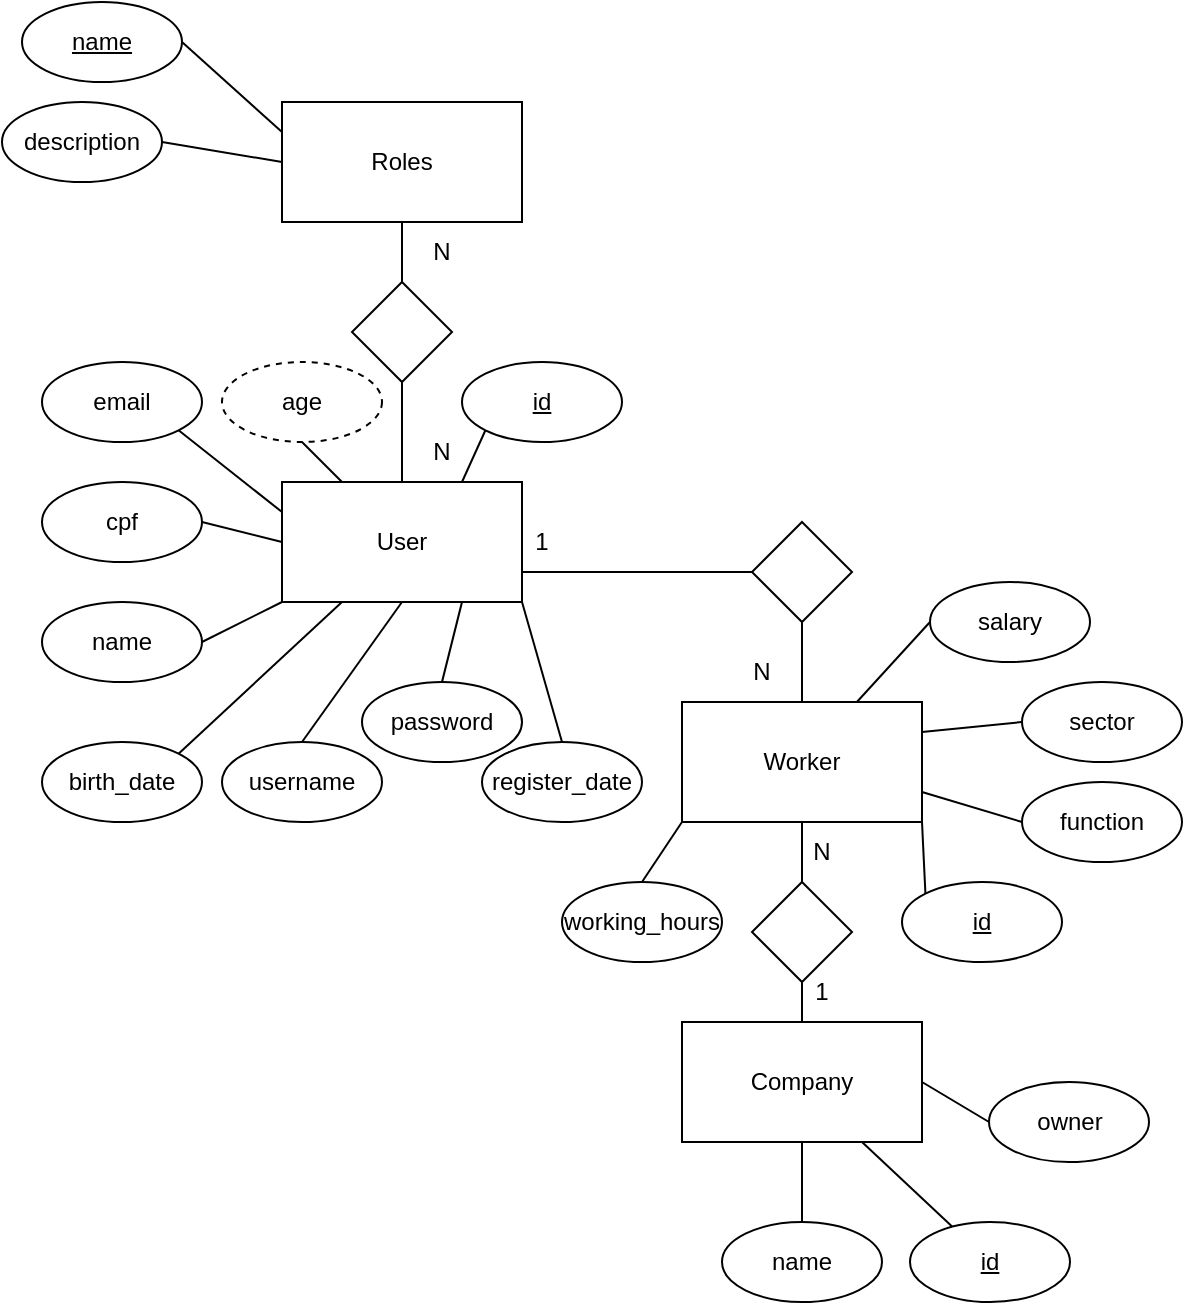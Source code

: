 <mxfile version="21.1.4" type="github">
  <diagram name="Página-1" id="2HrXvCDkFX0DEuUbTWAf">
    <mxGraphModel dx="1877" dy="581" grid="1" gridSize="10" guides="1" tooltips="1" connect="1" arrows="1" fold="1" page="1" pageScale="1" pageWidth="827" pageHeight="1169" math="0" shadow="0">
      <root>
        <mxCell id="0" />
        <mxCell id="1" parent="0" />
        <mxCell id="Am-JmtcmofWB1MtlpI0O-1" value="User" style="rounded=0;whiteSpace=wrap;html=1;" vertex="1" parent="1">
          <mxGeometry x="50" y="320" width="120" height="60" as="geometry" />
        </mxCell>
        <mxCell id="Am-JmtcmofWB1MtlpI0O-2" value="Roles" style="rounded=0;whiteSpace=wrap;html=1;" vertex="1" parent="1">
          <mxGeometry x="50" y="130" width="120" height="60" as="geometry" />
        </mxCell>
        <mxCell id="Am-JmtcmofWB1MtlpI0O-5" value="Company" style="rounded=0;whiteSpace=wrap;html=1;" vertex="1" parent="1">
          <mxGeometry x="250" y="590" width="120" height="60" as="geometry" />
        </mxCell>
        <mxCell id="Am-JmtcmofWB1MtlpI0O-7" value="&lt;u&gt;name&lt;/u&gt;" style="ellipse;whiteSpace=wrap;html=1;" vertex="1" parent="1">
          <mxGeometry x="-80" y="80" width="80" height="40" as="geometry" />
        </mxCell>
        <mxCell id="Am-JmtcmofWB1MtlpI0O-8" value="name" style="ellipse;whiteSpace=wrap;html=1;" vertex="1" parent="1">
          <mxGeometry x="-70" y="380" width="80" height="40" as="geometry" />
        </mxCell>
        <mxCell id="Am-JmtcmofWB1MtlpI0O-9" value="username" style="ellipse;whiteSpace=wrap;html=1;" vertex="1" parent="1">
          <mxGeometry x="20" y="450" width="80" height="40" as="geometry" />
        </mxCell>
        <mxCell id="Am-JmtcmofWB1MtlpI0O-10" value="email" style="ellipse;whiteSpace=wrap;html=1;" vertex="1" parent="1">
          <mxGeometry x="-70" y="260" width="80" height="40" as="geometry" />
        </mxCell>
        <mxCell id="Am-JmtcmofWB1MtlpI0O-11" value="cpf" style="ellipse;whiteSpace=wrap;html=1;" vertex="1" parent="1">
          <mxGeometry x="-70" y="320" width="80" height="40" as="geometry" />
        </mxCell>
        <mxCell id="Am-JmtcmofWB1MtlpI0O-12" value="password" style="ellipse;whiteSpace=wrap;html=1;" vertex="1" parent="1">
          <mxGeometry x="90" y="420" width="80" height="40" as="geometry" />
        </mxCell>
        <mxCell id="Am-JmtcmofWB1MtlpI0O-13" value="birth_date" style="ellipse;whiteSpace=wrap;html=1;" vertex="1" parent="1">
          <mxGeometry x="-70" y="450" width="80" height="40" as="geometry" />
        </mxCell>
        <mxCell id="Am-JmtcmofWB1MtlpI0O-14" value="name" style="ellipse;whiteSpace=wrap;html=1;" vertex="1" parent="1">
          <mxGeometry x="270" y="690" width="80" height="40" as="geometry" />
        </mxCell>
        <mxCell id="Am-JmtcmofWB1MtlpI0O-16" value="" style="rhombus;whiteSpace=wrap;html=1;" vertex="1" parent="1">
          <mxGeometry x="85" y="220" width="50" height="50" as="geometry" />
        </mxCell>
        <mxCell id="Am-JmtcmofWB1MtlpI0O-17" value="" style="endArrow=none;html=1;rounded=0;exitX=0.5;exitY=0;exitDx=0;exitDy=0;" edge="1" parent="1" source="Am-JmtcmofWB1MtlpI0O-1">
          <mxGeometry width="50" height="50" relative="1" as="geometry">
            <mxPoint x="60" y="320" as="sourcePoint" />
            <mxPoint x="110" y="270" as="targetPoint" />
          </mxGeometry>
        </mxCell>
        <mxCell id="Am-JmtcmofWB1MtlpI0O-18" value="" style="endArrow=none;html=1;rounded=0;exitX=0.5;exitY=0;exitDx=0;exitDy=0;" edge="1" parent="1" source="Am-JmtcmofWB1MtlpI0O-16">
          <mxGeometry width="50" height="50" relative="1" as="geometry">
            <mxPoint x="60" y="240" as="sourcePoint" />
            <mxPoint x="110" y="190" as="targetPoint" />
          </mxGeometry>
        </mxCell>
        <mxCell id="Am-JmtcmofWB1MtlpI0O-19" value="" style="endArrow=none;html=1;rounded=0;exitX=0.5;exitY=0;exitDx=0;exitDy=0;entryX=0.5;entryY=1;entryDx=0;entryDy=0;" edge="1" parent="1" source="Am-JmtcmofWB1MtlpI0O-9" target="Am-JmtcmofWB1MtlpI0O-1">
          <mxGeometry width="50" height="50" relative="1" as="geometry">
            <mxPoint x="270" y="330" as="sourcePoint" />
            <mxPoint x="320" y="280" as="targetPoint" />
          </mxGeometry>
        </mxCell>
        <mxCell id="Am-JmtcmofWB1MtlpI0O-20" value="description" style="ellipse;whiteSpace=wrap;html=1;" vertex="1" parent="1">
          <mxGeometry x="-90" y="130" width="80" height="40" as="geometry" />
        </mxCell>
        <mxCell id="Am-JmtcmofWB1MtlpI0O-22" value="" style="endArrow=none;html=1;rounded=0;entryX=1;entryY=0.5;entryDx=0;entryDy=0;exitX=0;exitY=0.5;exitDx=0;exitDy=0;" edge="1" parent="1" source="Am-JmtcmofWB1MtlpI0O-2" target="Am-JmtcmofWB1MtlpI0O-20">
          <mxGeometry width="50" height="50" relative="1" as="geometry">
            <mxPoint x="-70" y="260" as="sourcePoint" />
            <mxPoint x="-20" y="210" as="targetPoint" />
          </mxGeometry>
        </mxCell>
        <mxCell id="Am-JmtcmofWB1MtlpI0O-23" value="" style="endArrow=none;html=1;rounded=0;exitX=1;exitY=0.5;exitDx=0;exitDy=0;entryX=0;entryY=0.25;entryDx=0;entryDy=0;" edge="1" parent="1" source="Am-JmtcmofWB1MtlpI0O-7" target="Am-JmtcmofWB1MtlpI0O-2">
          <mxGeometry width="50" height="50" relative="1" as="geometry">
            <mxPoint x="30" y="120" as="sourcePoint" />
            <mxPoint x="80" y="70" as="targetPoint" />
          </mxGeometry>
        </mxCell>
        <mxCell id="Am-JmtcmofWB1MtlpI0O-24" value="" style="endArrow=none;html=1;rounded=0;exitX=0.5;exitY=0;exitDx=0;exitDy=0;entryX=0.75;entryY=1;entryDx=0;entryDy=0;" edge="1" parent="1" source="Am-JmtcmofWB1MtlpI0O-12" target="Am-JmtcmofWB1MtlpI0O-1">
          <mxGeometry width="50" height="50" relative="1" as="geometry">
            <mxPoint x="280" y="340" as="sourcePoint" />
            <mxPoint x="330" y="290" as="targetPoint" />
          </mxGeometry>
        </mxCell>
        <mxCell id="Am-JmtcmofWB1MtlpI0O-25" value="" style="endArrow=none;html=1;rounded=0;exitX=1;exitY=0;exitDx=0;exitDy=0;entryX=0.25;entryY=1;entryDx=0;entryDy=0;" edge="1" parent="1" source="Am-JmtcmofWB1MtlpI0O-13" target="Am-JmtcmofWB1MtlpI0O-1">
          <mxGeometry width="50" height="50" relative="1" as="geometry">
            <mxPoint x="290" y="350" as="sourcePoint" />
            <mxPoint x="340" y="300" as="targetPoint" />
          </mxGeometry>
        </mxCell>
        <mxCell id="Am-JmtcmofWB1MtlpI0O-26" value="" style="endArrow=none;html=1;rounded=0;exitX=1;exitY=0.5;exitDx=0;exitDy=0;entryX=0;entryY=1;entryDx=0;entryDy=0;" edge="1" parent="1" source="Am-JmtcmofWB1MtlpI0O-8" target="Am-JmtcmofWB1MtlpI0O-1">
          <mxGeometry width="50" height="50" relative="1" as="geometry">
            <mxPoint x="300" y="360" as="sourcePoint" />
            <mxPoint x="350" y="310" as="targetPoint" />
          </mxGeometry>
        </mxCell>
        <mxCell id="Am-JmtcmofWB1MtlpI0O-27" value="" style="endArrow=none;html=1;rounded=0;exitX=1;exitY=0.5;exitDx=0;exitDy=0;entryX=0;entryY=0.5;entryDx=0;entryDy=0;" edge="1" parent="1" source="Am-JmtcmofWB1MtlpI0O-11" target="Am-JmtcmofWB1MtlpI0O-1">
          <mxGeometry width="50" height="50" relative="1" as="geometry">
            <mxPoint x="310" y="370" as="sourcePoint" />
            <mxPoint x="360" y="320" as="targetPoint" />
          </mxGeometry>
        </mxCell>
        <mxCell id="Am-JmtcmofWB1MtlpI0O-28" value="" style="endArrow=none;html=1;rounded=0;entryX=1;entryY=1;entryDx=0;entryDy=0;exitX=0;exitY=0.25;exitDx=0;exitDy=0;" edge="1" parent="1" source="Am-JmtcmofWB1MtlpI0O-1" target="Am-JmtcmofWB1MtlpI0O-10">
          <mxGeometry width="50" height="50" relative="1" as="geometry">
            <mxPoint x="320" y="380" as="sourcePoint" />
            <mxPoint x="370" y="330" as="targetPoint" />
          </mxGeometry>
        </mxCell>
        <mxCell id="Am-JmtcmofWB1MtlpI0O-30" value="" style="endArrow=none;html=1;rounded=0;entryX=0.5;entryY=0;entryDx=0;entryDy=0;exitX=0.5;exitY=1;exitDx=0;exitDy=0;" edge="1" parent="1" source="Am-JmtcmofWB1MtlpI0O-5" target="Am-JmtcmofWB1MtlpI0O-14">
          <mxGeometry width="50" height="50" relative="1" as="geometry">
            <mxPoint x="320" y="560" as="sourcePoint" />
            <mxPoint x="370" y="510" as="targetPoint" />
          </mxGeometry>
        </mxCell>
        <mxCell id="Am-JmtcmofWB1MtlpI0O-35" value="N" style="text;html=1;strokeColor=none;fillColor=none;align=center;verticalAlign=middle;whiteSpace=wrap;rounded=0;" vertex="1" parent="1">
          <mxGeometry x="100" y="190" width="60" height="30" as="geometry" />
        </mxCell>
        <mxCell id="Am-JmtcmofWB1MtlpI0O-36" value="N" style="text;html=1;strokeColor=none;fillColor=none;align=center;verticalAlign=middle;whiteSpace=wrap;rounded=0;" vertex="1" parent="1">
          <mxGeometry x="100" y="290" width="60" height="30" as="geometry" />
        </mxCell>
        <mxCell id="Am-JmtcmofWB1MtlpI0O-39" value="Worker" style="rounded=0;whiteSpace=wrap;html=1;" vertex="1" parent="1">
          <mxGeometry x="250" y="430" width="120" height="60" as="geometry" />
        </mxCell>
        <mxCell id="Am-JmtcmofWB1MtlpI0O-41" value="age" style="ellipse;whiteSpace=wrap;html=1;dashed=1;" vertex="1" parent="1">
          <mxGeometry x="20" y="260" width="80" height="40" as="geometry" />
        </mxCell>
        <mxCell id="Am-JmtcmofWB1MtlpI0O-42" value="" style="endArrow=none;html=1;rounded=0;entryX=0.25;entryY=0;entryDx=0;entryDy=0;exitX=0.5;exitY=1;exitDx=0;exitDy=0;" edge="1" parent="1" source="Am-JmtcmofWB1MtlpI0O-41" target="Am-JmtcmofWB1MtlpI0O-1">
          <mxGeometry width="50" height="50" relative="1" as="geometry">
            <mxPoint x="60" y="345" as="sourcePoint" />
            <mxPoint x="8" y="304" as="targetPoint" />
          </mxGeometry>
        </mxCell>
        <mxCell id="Am-JmtcmofWB1MtlpI0O-45" value="register_date" style="ellipse;whiteSpace=wrap;html=1;" vertex="1" parent="1">
          <mxGeometry x="150" y="450" width="80" height="40" as="geometry" />
        </mxCell>
        <mxCell id="Am-JmtcmofWB1MtlpI0O-46" value="" style="endArrow=none;html=1;rounded=0;exitX=0.5;exitY=0;exitDx=0;exitDy=0;entryX=1;entryY=1;entryDx=0;entryDy=0;" edge="1" parent="1" source="Am-JmtcmofWB1MtlpI0O-45" target="Am-JmtcmofWB1MtlpI0O-1">
          <mxGeometry width="50" height="50" relative="1" as="geometry">
            <mxPoint x="70" y="460" as="sourcePoint" />
            <mxPoint x="120" y="390" as="targetPoint" />
          </mxGeometry>
        </mxCell>
        <mxCell id="Am-JmtcmofWB1MtlpI0O-47" value="function" style="ellipse;whiteSpace=wrap;html=1;" vertex="1" parent="1">
          <mxGeometry x="420" y="470" width="80" height="40" as="geometry" />
        </mxCell>
        <mxCell id="Am-JmtcmofWB1MtlpI0O-48" value="sector" style="ellipse;whiteSpace=wrap;html=1;" vertex="1" parent="1">
          <mxGeometry x="420" y="420" width="80" height="40" as="geometry" />
        </mxCell>
        <mxCell id="Am-JmtcmofWB1MtlpI0O-49" value="working_hours" style="ellipse;whiteSpace=wrap;html=1;" vertex="1" parent="1">
          <mxGeometry x="190" y="520" width="80" height="40" as="geometry" />
        </mxCell>
        <mxCell id="Am-JmtcmofWB1MtlpI0O-50" value="&lt;u&gt;id&lt;/u&gt;" style="ellipse;whiteSpace=wrap;html=1;" vertex="1" parent="1">
          <mxGeometry x="140" y="260" width="80" height="40" as="geometry" />
        </mxCell>
        <mxCell id="Am-JmtcmofWB1MtlpI0O-51" value="" style="endArrow=none;html=1;rounded=0;exitX=0.75;exitY=0;exitDx=0;exitDy=0;entryX=0;entryY=1;entryDx=0;entryDy=0;" edge="1" parent="1" source="Am-JmtcmofWB1MtlpI0O-1" target="Am-JmtcmofWB1MtlpI0O-50">
          <mxGeometry width="50" height="50" relative="1" as="geometry">
            <mxPoint x="8" y="466" as="sourcePoint" />
            <mxPoint x="90" y="390" as="targetPoint" />
          </mxGeometry>
        </mxCell>
        <mxCell id="Am-JmtcmofWB1MtlpI0O-52" value="&lt;u&gt;id&lt;/u&gt;" style="ellipse;whiteSpace=wrap;html=1;" vertex="1" parent="1">
          <mxGeometry x="364" y="690" width="80" height="40" as="geometry" />
        </mxCell>
        <mxCell id="Am-JmtcmofWB1MtlpI0O-53" value="" style="endArrow=none;html=1;rounded=0;entryX=0.75;entryY=1;entryDx=0;entryDy=0;" edge="1" parent="1" source="Am-JmtcmofWB1MtlpI0O-52" target="Am-JmtcmofWB1MtlpI0O-5">
          <mxGeometry width="50" height="50" relative="1" as="geometry">
            <mxPoint x="190" y="630" as="sourcePoint" />
            <mxPoint x="170" y="560" as="targetPoint" />
          </mxGeometry>
        </mxCell>
        <mxCell id="Am-JmtcmofWB1MtlpI0O-54" value="&lt;u&gt;id&lt;/u&gt;" style="ellipse;whiteSpace=wrap;html=1;" vertex="1" parent="1">
          <mxGeometry x="360" y="520" width="80" height="40" as="geometry" />
        </mxCell>
        <mxCell id="Am-JmtcmofWB1MtlpI0O-57" value="salary" style="ellipse;whiteSpace=wrap;html=1;" vertex="1" parent="1">
          <mxGeometry x="374" y="370" width="80" height="40" as="geometry" />
        </mxCell>
        <mxCell id="Am-JmtcmofWB1MtlpI0O-58" value="owner" style="ellipse;whiteSpace=wrap;html=1;" vertex="1" parent="1">
          <mxGeometry x="403.5" y="620" width="80" height="40" as="geometry" />
        </mxCell>
        <mxCell id="Am-JmtcmofWB1MtlpI0O-59" value="" style="endArrow=none;html=1;rounded=0;entryX=1;entryY=0.5;entryDx=0;entryDy=0;exitX=0;exitY=0.5;exitDx=0;exitDy=0;" edge="1" parent="1" source="Am-JmtcmofWB1MtlpI0O-58" target="Am-JmtcmofWB1MtlpI0O-5">
          <mxGeometry width="50" height="50" relative="1" as="geometry">
            <mxPoint x="395" y="702" as="sourcePoint" />
            <mxPoint x="350" y="660" as="targetPoint" />
          </mxGeometry>
        </mxCell>
        <mxCell id="Am-JmtcmofWB1MtlpI0O-61" value="" style="rhombus;whiteSpace=wrap;html=1;" vertex="1" parent="1">
          <mxGeometry x="285" y="520" width="50" height="50" as="geometry" />
        </mxCell>
        <mxCell id="Am-JmtcmofWB1MtlpI0O-62" value="" style="endArrow=none;html=1;rounded=0;entryX=0.5;entryY=1;entryDx=0;entryDy=0;exitX=0.5;exitY=0;exitDx=0;exitDy=0;" edge="1" parent="1" source="Am-JmtcmofWB1MtlpI0O-61" target="Am-JmtcmofWB1MtlpI0O-39">
          <mxGeometry width="50" height="50" relative="1" as="geometry">
            <mxPoint x="200" y="700" as="sourcePoint" />
            <mxPoint x="250" y="650" as="targetPoint" />
          </mxGeometry>
        </mxCell>
        <mxCell id="Am-JmtcmofWB1MtlpI0O-63" value="" style="endArrow=none;html=1;rounded=0;exitX=0.5;exitY=0;exitDx=0;exitDy=0;entryX=0.5;entryY=1;entryDx=0;entryDy=0;" edge="1" parent="1" source="Am-JmtcmofWB1MtlpI0O-5" target="Am-JmtcmofWB1MtlpI0O-61">
          <mxGeometry width="50" height="50" relative="1" as="geometry">
            <mxPoint x="70" y="640" as="sourcePoint" />
            <mxPoint x="120" y="570" as="targetPoint" />
          </mxGeometry>
        </mxCell>
        <mxCell id="Am-JmtcmofWB1MtlpI0O-64" value="N" style="text;html=1;strokeColor=none;fillColor=none;align=center;verticalAlign=middle;whiteSpace=wrap;rounded=0;" vertex="1" parent="1">
          <mxGeometry x="290" y="490" width="60" height="30" as="geometry" />
        </mxCell>
        <mxCell id="Am-JmtcmofWB1MtlpI0O-65" value="1" style="text;html=1;strokeColor=none;fillColor=none;align=center;verticalAlign=middle;whiteSpace=wrap;rounded=0;" vertex="1" parent="1">
          <mxGeometry x="290" y="560" width="60" height="30" as="geometry" />
        </mxCell>
        <mxCell id="Am-JmtcmofWB1MtlpI0O-66" value="" style="rhombus;whiteSpace=wrap;html=1;" vertex="1" parent="1">
          <mxGeometry x="285" y="340" width="50" height="50" as="geometry" />
        </mxCell>
        <mxCell id="Am-JmtcmofWB1MtlpI0O-67" value="" style="endArrow=none;html=1;rounded=0;exitX=1;exitY=0.75;exitDx=0;exitDy=0;entryX=0;entryY=0.5;entryDx=0;entryDy=0;" edge="1" parent="1" source="Am-JmtcmofWB1MtlpI0O-1" target="Am-JmtcmofWB1MtlpI0O-66">
          <mxGeometry width="50" height="50" relative="1" as="geometry">
            <mxPoint x="70" y="460" as="sourcePoint" />
            <mxPoint x="120" y="390" as="targetPoint" />
          </mxGeometry>
        </mxCell>
        <mxCell id="Am-JmtcmofWB1MtlpI0O-68" value="" style="endArrow=none;html=1;rounded=0;exitX=0.5;exitY=0;exitDx=0;exitDy=0;entryX=0.5;entryY=1;entryDx=0;entryDy=0;" edge="1" parent="1" source="Am-JmtcmofWB1MtlpI0O-39" target="Am-JmtcmofWB1MtlpI0O-66">
          <mxGeometry width="50" height="50" relative="1" as="geometry">
            <mxPoint x="200" y="460" as="sourcePoint" />
            <mxPoint x="180" y="390" as="targetPoint" />
          </mxGeometry>
        </mxCell>
        <mxCell id="Am-JmtcmofWB1MtlpI0O-69" value="" style="endArrow=none;html=1;rounded=0;exitX=0.5;exitY=0;exitDx=0;exitDy=0;entryX=0;entryY=1;entryDx=0;entryDy=0;" edge="1" parent="1" source="Am-JmtcmofWB1MtlpI0O-49" target="Am-JmtcmofWB1MtlpI0O-39">
          <mxGeometry width="50" height="50" relative="1" as="geometry">
            <mxPoint x="8" y="466" as="sourcePoint" />
            <mxPoint x="90" y="390" as="targetPoint" />
          </mxGeometry>
        </mxCell>
        <mxCell id="Am-JmtcmofWB1MtlpI0O-70" value="" style="endArrow=none;html=1;rounded=0;entryX=1;entryY=1;entryDx=0;entryDy=0;exitX=0;exitY=0;exitDx=0;exitDy=0;" edge="1" parent="1" source="Am-JmtcmofWB1MtlpI0O-54" target="Am-JmtcmofWB1MtlpI0O-39">
          <mxGeometry width="50" height="50" relative="1" as="geometry">
            <mxPoint x="280" y="610" as="sourcePoint" />
            <mxPoint x="330" y="560" as="targetPoint" />
          </mxGeometry>
        </mxCell>
        <mxCell id="Am-JmtcmofWB1MtlpI0O-71" value="" style="endArrow=none;html=1;rounded=0;entryX=1;entryY=0.75;entryDx=0;entryDy=0;exitX=0;exitY=0.5;exitDx=0;exitDy=0;" edge="1" parent="1" source="Am-JmtcmofWB1MtlpI0O-47" target="Am-JmtcmofWB1MtlpI0O-39">
          <mxGeometry width="50" height="50" relative="1" as="geometry">
            <mxPoint x="280" y="610" as="sourcePoint" />
            <mxPoint x="330" y="560" as="targetPoint" />
          </mxGeometry>
        </mxCell>
        <mxCell id="Am-JmtcmofWB1MtlpI0O-72" value="" style="endArrow=none;html=1;rounded=0;entryX=0;entryY=0.5;entryDx=0;entryDy=0;exitX=1;exitY=0.25;exitDx=0;exitDy=0;" edge="1" parent="1" source="Am-JmtcmofWB1MtlpI0O-39" target="Am-JmtcmofWB1MtlpI0O-48">
          <mxGeometry width="50" height="50" relative="1" as="geometry">
            <mxPoint x="280" y="610" as="sourcePoint" />
            <mxPoint x="330" y="560" as="targetPoint" />
          </mxGeometry>
        </mxCell>
        <mxCell id="Am-JmtcmofWB1MtlpI0O-73" value="" style="endArrow=none;html=1;rounded=0;entryX=0;entryY=0.5;entryDx=0;entryDy=0;" edge="1" parent="1" source="Am-JmtcmofWB1MtlpI0O-39" target="Am-JmtcmofWB1MtlpI0O-57">
          <mxGeometry width="50" height="50" relative="1" as="geometry">
            <mxPoint x="280" y="610" as="sourcePoint" />
            <mxPoint x="330" y="560" as="targetPoint" />
          </mxGeometry>
        </mxCell>
        <mxCell id="Am-JmtcmofWB1MtlpI0O-74" value="1" style="text;html=1;strokeColor=none;fillColor=none;align=center;verticalAlign=middle;whiteSpace=wrap;rounded=0;" vertex="1" parent="1">
          <mxGeometry x="150" y="335" width="60" height="30" as="geometry" />
        </mxCell>
        <mxCell id="Am-JmtcmofWB1MtlpI0O-75" value="N" style="text;html=1;strokeColor=none;fillColor=none;align=center;verticalAlign=middle;whiteSpace=wrap;rounded=0;" vertex="1" parent="1">
          <mxGeometry x="260" y="400" width="60" height="30" as="geometry" />
        </mxCell>
      </root>
    </mxGraphModel>
  </diagram>
</mxfile>
